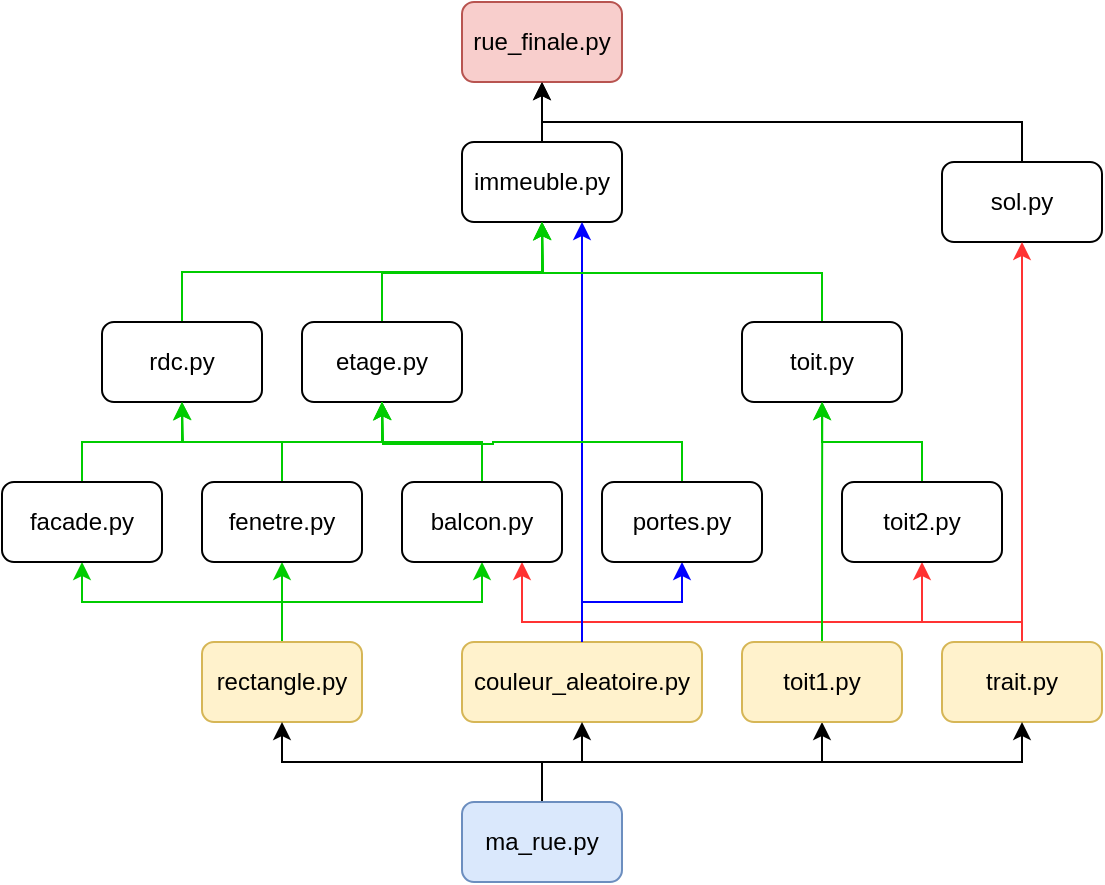 <mxfile version="13.8.8" type="github">
  <diagram id="HdOy5hCFVc_l6h5zoy2q" name="Page-1">
    <mxGraphModel dx="813" dy="403" grid="1" gridSize="10" guides="1" tooltips="1" connect="1" arrows="1" fold="1" page="1" pageScale="1" pageWidth="827" pageHeight="1169" math="0" shadow="0">
      <root>
        <mxCell id="0" />
        <mxCell id="1" parent="0" />
        <mxCell id="e1m-v7APDcnokaSs3wws-32" value="" style="edgeStyle=orthogonalEdgeStyle;rounded=0;orthogonalLoop=1;jettySize=auto;html=1;startArrow=classic;startFill=1;endArrow=none;endFill=0;" parent="1" source="e1m-v7APDcnokaSs3wws-30" target="e1m-v7APDcnokaSs3wws-31" edge="1">
          <mxGeometry relative="1" as="geometry" />
        </mxCell>
        <mxCell id="e1m-v7APDcnokaSs3wws-30" value="rue_finale.py" style="rounded=1;whiteSpace=wrap;html=1;fillColor=#f8cecc;strokeColor=#b85450;" parent="1" vertex="1">
          <mxGeometry x="440" y="80" width="80" height="40" as="geometry" />
        </mxCell>
        <mxCell id="e1m-v7APDcnokaSs3wws-31" value="immeuble.py" style="rounded=1;whiteSpace=wrap;html=1;" parent="1" vertex="1">
          <mxGeometry x="440" y="150" width="80" height="40" as="geometry" />
        </mxCell>
        <mxCell id="e1m-v7APDcnokaSs3wws-34" style="edgeStyle=orthogonalEdgeStyle;rounded=0;orthogonalLoop=1;jettySize=auto;html=1;exitX=0.5;exitY=0;exitDx=0;exitDy=0;entryX=0.5;entryY=1;entryDx=0;entryDy=0;startArrow=none;startFill=0;endArrow=classic;endFill=1;" parent="1" source="e1m-v7APDcnokaSs3wws-33" target="e1m-v7APDcnokaSs3wws-30" edge="1">
          <mxGeometry relative="1" as="geometry" />
        </mxCell>
        <mxCell id="e1m-v7APDcnokaSs3wws-33" value="sol.py" style="rounded=1;whiteSpace=wrap;html=1;" parent="1" vertex="1">
          <mxGeometry x="680" y="160" width="80" height="40" as="geometry" />
        </mxCell>
        <mxCell id="e1m-v7APDcnokaSs3wws-41" style="edgeStyle=orthogonalEdgeStyle;rounded=0;orthogonalLoop=1;jettySize=auto;html=1;exitX=0.5;exitY=0;exitDx=0;exitDy=0;startArrow=none;startFill=0;endArrow=classic;endFill=1;entryX=0.5;entryY=1;entryDx=0;entryDy=0;strokeColor=#00CC00;" parent="1" source="e1m-v7APDcnokaSs3wws-35" edge="1" target="e1m-v7APDcnokaSs3wws-31">
          <mxGeometry relative="1" as="geometry">
            <mxPoint x="400" y="200" as="targetPoint" />
          </mxGeometry>
        </mxCell>
        <mxCell id="e1m-v7APDcnokaSs3wws-35" value="rdc.py" style="rounded=1;whiteSpace=wrap;html=1;" parent="1" vertex="1">
          <mxGeometry x="260" y="240" width="80" height="40" as="geometry" />
        </mxCell>
        <mxCell id="W016FEt65lmJNrg35tSJ-15" style="edgeStyle=orthogonalEdgeStyle;rounded=0;orthogonalLoop=1;jettySize=auto;html=1;exitX=0.5;exitY=0;exitDx=0;exitDy=0;startArrow=none;startFill=0;endArrow=classic;endFill=1;strokeColor=#00CC00;" edge="1" parent="1" source="e1m-v7APDcnokaSs3wws-36">
          <mxGeometry relative="1" as="geometry">
            <mxPoint x="480" y="190" as="targetPoint" />
          </mxGeometry>
        </mxCell>
        <mxCell id="e1m-v7APDcnokaSs3wws-36" value="etage.py" style="rounded=1;whiteSpace=wrap;html=1;" parent="1" vertex="1">
          <mxGeometry x="360" y="240" width="80" height="40" as="geometry" />
        </mxCell>
        <mxCell id="W016FEt65lmJNrg35tSJ-13" style="edgeStyle=orthogonalEdgeStyle;rounded=0;orthogonalLoop=1;jettySize=auto;html=1;exitX=0.5;exitY=0;exitDx=0;exitDy=0;entryX=0.75;entryY=1;entryDx=0;entryDy=0;startArrow=none;startFill=0;endArrow=classic;endFill=1;strokeColor=#0000FF;" edge="1" parent="1" source="e1m-v7APDcnokaSs3wws-37" target="e1m-v7APDcnokaSs3wws-31">
          <mxGeometry relative="1" as="geometry" />
        </mxCell>
        <mxCell id="e1m-v7APDcnokaSs3wws-37" value="couleur_aleatoire.py" style="rounded=1;whiteSpace=wrap;html=1;fillColor=#fff2cc;strokeColor=#d6b656;" parent="1" vertex="1">
          <mxGeometry x="440" y="400" width="120" height="40" as="geometry" />
        </mxCell>
        <mxCell id="W016FEt65lmJNrg35tSJ-14" style="edgeStyle=orthogonalEdgeStyle;rounded=0;orthogonalLoop=1;jettySize=auto;html=1;exitX=0.5;exitY=0;exitDx=0;exitDy=0;startArrow=none;startFill=0;endArrow=classic;endFill=1;strokeColor=#00CC00;" edge="1" parent="1" source="e1m-v7APDcnokaSs3wws-38">
          <mxGeometry relative="1" as="geometry">
            <mxPoint x="480" y="190" as="targetPoint" />
          </mxGeometry>
        </mxCell>
        <mxCell id="e1m-v7APDcnokaSs3wws-38" value="toit.py" style="rounded=1;whiteSpace=wrap;html=1;" parent="1" vertex="1">
          <mxGeometry x="580" y="240" width="80" height="40" as="geometry" />
        </mxCell>
        <mxCell id="e1m-v7APDcnokaSs3wws-48" style="edgeStyle=orthogonalEdgeStyle;rounded=0;orthogonalLoop=1;jettySize=auto;html=1;exitX=0.5;exitY=0;exitDx=0;exitDy=0;entryX=0.5;entryY=1;entryDx=0;entryDy=0;startArrow=none;startFill=0;endArrow=classic;endFill=1;strokeColor=#FF3333;" parent="1" source="e1m-v7APDcnokaSs3wws-42" target="e1m-v7APDcnokaSs3wws-33" edge="1">
          <mxGeometry relative="1" as="geometry" />
        </mxCell>
        <mxCell id="W016FEt65lmJNrg35tSJ-16" style="edgeStyle=orthogonalEdgeStyle;rounded=0;orthogonalLoop=1;jettySize=auto;html=1;exitX=0.5;exitY=0;exitDx=0;exitDy=0;entryX=0.5;entryY=1;entryDx=0;entryDy=0;startArrow=none;startFill=0;endArrow=classic;endFill=1;strokeColor=#FF3333;" edge="1" parent="1" source="e1m-v7APDcnokaSs3wws-42" target="e1m-v7APDcnokaSs3wws-45">
          <mxGeometry relative="1" as="geometry">
            <Array as="points">
              <mxPoint x="720" y="390" />
              <mxPoint x="670" y="390" />
            </Array>
          </mxGeometry>
        </mxCell>
        <mxCell id="W016FEt65lmJNrg35tSJ-20" style="edgeStyle=orthogonalEdgeStyle;rounded=0;orthogonalLoop=1;jettySize=auto;html=1;exitX=0.5;exitY=0;exitDx=0;exitDy=0;startArrow=none;startFill=0;endArrow=classic;endFill=1;strokeColor=#FF3333;entryX=0.75;entryY=1;entryDx=0;entryDy=0;" edge="1" parent="1" source="e1m-v7APDcnokaSs3wws-42" target="e1m-v7APDcnokaSs3wws-55">
          <mxGeometry relative="1" as="geometry">
            <Array as="points">
              <mxPoint x="720" y="390" />
              <mxPoint x="470" y="390" />
            </Array>
          </mxGeometry>
        </mxCell>
        <mxCell id="e1m-v7APDcnokaSs3wws-42" value="trait.py" style="rounded=1;whiteSpace=wrap;html=1;fillColor=#fff2cc;strokeColor=#d6b656;" parent="1" vertex="1">
          <mxGeometry x="680" y="400" width="80" height="40" as="geometry" />
        </mxCell>
        <mxCell id="W016FEt65lmJNrg35tSJ-17" style="edgeStyle=orthogonalEdgeStyle;rounded=0;orthogonalLoop=1;jettySize=auto;html=1;exitX=0.5;exitY=0;exitDx=0;exitDy=0;entryX=0.5;entryY=1;entryDx=0;entryDy=0;startArrow=none;startFill=0;endArrow=classic;endFill=1;strokeColor=#00CC00;" edge="1" parent="1" source="e1m-v7APDcnokaSs3wws-43" target="e1m-v7APDcnokaSs3wws-53">
          <mxGeometry relative="1" as="geometry" />
        </mxCell>
        <mxCell id="W016FEt65lmJNrg35tSJ-18" style="edgeStyle=orthogonalEdgeStyle;rounded=0;orthogonalLoop=1;jettySize=auto;html=1;exitX=0.5;exitY=0;exitDx=0;exitDy=0;entryX=0.5;entryY=1;entryDx=0;entryDy=0;startArrow=none;startFill=0;endArrow=classic;endFill=1;strokeColor=#00CC00;" edge="1" parent="1" source="e1m-v7APDcnokaSs3wws-43" target="e1m-v7APDcnokaSs3wws-54">
          <mxGeometry relative="1" as="geometry" />
        </mxCell>
        <mxCell id="W016FEt65lmJNrg35tSJ-19" style="edgeStyle=orthogonalEdgeStyle;rounded=0;orthogonalLoop=1;jettySize=auto;html=1;exitX=0.5;exitY=0;exitDx=0;exitDy=0;entryX=0.5;entryY=1;entryDx=0;entryDy=0;startArrow=none;startFill=0;endArrow=classic;endFill=1;strokeColor=#00CC00;" edge="1" parent="1" source="e1m-v7APDcnokaSs3wws-43" target="e1m-v7APDcnokaSs3wws-55">
          <mxGeometry relative="1" as="geometry" />
        </mxCell>
        <mxCell id="e1m-v7APDcnokaSs3wws-43" value="rectangle.py" style="rounded=1;whiteSpace=wrap;html=1;fillColor=#fff2cc;strokeColor=#d6b656;" parent="1" vertex="1">
          <mxGeometry x="310" y="400" width="80" height="40" as="geometry" />
        </mxCell>
        <mxCell id="W016FEt65lmJNrg35tSJ-21" style="edgeStyle=orthogonalEdgeStyle;rounded=0;orthogonalLoop=1;jettySize=auto;html=1;exitX=0.5;exitY=0;exitDx=0;exitDy=0;entryX=0.5;entryY=1;entryDx=0;entryDy=0;startArrow=none;startFill=0;endArrow=classic;endFill=1;" edge="1" parent="1" source="e1m-v7APDcnokaSs3wws-44" target="e1m-v7APDcnokaSs3wws-43">
          <mxGeometry relative="1" as="geometry" />
        </mxCell>
        <mxCell id="W016FEt65lmJNrg35tSJ-22" style="edgeStyle=orthogonalEdgeStyle;rounded=0;orthogonalLoop=1;jettySize=auto;html=1;exitX=0.5;exitY=0;exitDx=0;exitDy=0;entryX=0.5;entryY=1;entryDx=0;entryDy=0;startArrow=none;startFill=0;endArrow=classic;endFill=1;strokeColor=#000000;" edge="1" parent="1" source="e1m-v7APDcnokaSs3wws-44" target="e1m-v7APDcnokaSs3wws-37">
          <mxGeometry relative="1" as="geometry" />
        </mxCell>
        <mxCell id="W016FEt65lmJNrg35tSJ-23" style="edgeStyle=orthogonalEdgeStyle;rounded=0;orthogonalLoop=1;jettySize=auto;html=1;exitX=0.5;exitY=0;exitDx=0;exitDy=0;entryX=0.5;entryY=1;entryDx=0;entryDy=0;startArrow=none;startFill=0;endArrow=classic;endFill=1;strokeColor=#000000;" edge="1" parent="1" source="e1m-v7APDcnokaSs3wws-44" target="e1m-v7APDcnokaSs3wws-46">
          <mxGeometry relative="1" as="geometry" />
        </mxCell>
        <mxCell id="W016FEt65lmJNrg35tSJ-24" style="edgeStyle=orthogonalEdgeStyle;rounded=0;orthogonalLoop=1;jettySize=auto;html=1;exitX=0.5;exitY=0;exitDx=0;exitDy=0;startArrow=none;startFill=0;endArrow=classic;endFill=1;strokeColor=#000000;" edge="1" parent="1" source="e1m-v7APDcnokaSs3wws-44" target="e1m-v7APDcnokaSs3wws-42">
          <mxGeometry relative="1" as="geometry" />
        </mxCell>
        <mxCell id="e1m-v7APDcnokaSs3wws-44" value="ma_rue.py" style="rounded=1;whiteSpace=wrap;html=1;fillColor=#dae8fc;strokeColor=#6c8ebf;" parent="1" vertex="1">
          <mxGeometry x="440" y="480" width="80" height="40" as="geometry" />
        </mxCell>
        <mxCell id="e1m-v7APDcnokaSs3wws-56" style="edgeStyle=orthogonalEdgeStyle;rounded=0;orthogonalLoop=1;jettySize=auto;html=1;exitX=0.5;exitY=0;exitDx=0;exitDy=0;entryX=0.5;entryY=1;entryDx=0;entryDy=0;startArrow=none;startFill=0;endArrow=classic;endFill=1;strokeColor=#00CC00;" parent="1" source="e1m-v7APDcnokaSs3wws-45" target="e1m-v7APDcnokaSs3wws-38" edge="1">
          <mxGeometry relative="1" as="geometry" />
        </mxCell>
        <mxCell id="e1m-v7APDcnokaSs3wws-45" value="toit2.py" style="rounded=1;whiteSpace=wrap;html=1;" parent="1" vertex="1">
          <mxGeometry x="630" y="320" width="80" height="40" as="geometry" />
        </mxCell>
        <mxCell id="W016FEt65lmJNrg35tSJ-6" style="edgeStyle=orthogonalEdgeStyle;rounded=0;orthogonalLoop=1;jettySize=auto;html=1;exitX=0.5;exitY=0;exitDx=0;exitDy=0;strokeColor=#00CC00;" edge="1" parent="1" source="e1m-v7APDcnokaSs3wws-46">
          <mxGeometry relative="1" as="geometry">
            <mxPoint x="620.143" y="280" as="targetPoint" />
          </mxGeometry>
        </mxCell>
        <mxCell id="e1m-v7APDcnokaSs3wws-46" value="toit1.py" style="rounded=1;whiteSpace=wrap;html=1;fillColor=#fff2cc;strokeColor=#d6b656;" parent="1" vertex="1">
          <mxGeometry x="580" y="400" width="80" height="40" as="geometry" />
        </mxCell>
        <mxCell id="W016FEt65lmJNrg35tSJ-4" style="edgeStyle=orthogonalEdgeStyle;rounded=0;orthogonalLoop=1;jettySize=auto;html=1;exitX=0.5;exitY=1;exitDx=0;exitDy=0;entryX=0.5;entryY=0;entryDx=0;entryDy=0;startArrow=classic;startFill=1;endArrow=none;endFill=0;strokeColor=#0000FF;" edge="1" parent="1" source="e1m-v7APDcnokaSs3wws-49" target="e1m-v7APDcnokaSs3wws-37">
          <mxGeometry relative="1" as="geometry">
            <mxPoint x="450.429" y="380" as="targetPoint" />
          </mxGeometry>
        </mxCell>
        <mxCell id="W016FEt65lmJNrg35tSJ-11" style="edgeStyle=orthogonalEdgeStyle;rounded=0;orthogonalLoop=1;jettySize=auto;html=1;exitX=0.5;exitY=0;exitDx=0;exitDy=0;startArrow=none;startFill=0;endArrow=classic;endFill=1;strokeColor=#00CC00;" edge="1" parent="1" source="e1m-v7APDcnokaSs3wws-49">
          <mxGeometry relative="1" as="geometry">
            <mxPoint x="400" y="280" as="targetPoint" />
          </mxGeometry>
        </mxCell>
        <mxCell id="e1m-v7APDcnokaSs3wws-49" value="portes.py" style="rounded=1;whiteSpace=wrap;html=1;" parent="1" vertex="1">
          <mxGeometry x="510" y="320" width="80" height="40" as="geometry" />
        </mxCell>
        <mxCell id="W016FEt65lmJNrg35tSJ-9" style="edgeStyle=orthogonalEdgeStyle;rounded=0;orthogonalLoop=1;jettySize=auto;html=1;exitX=0.5;exitY=1;exitDx=0;exitDy=0;entryX=0.5;entryY=1;entryDx=0;entryDy=0;startArrow=none;startFill=0;endArrow=classic;endFill=1;strokeColor=#00CC00;" edge="1" parent="1" source="e1m-v7APDcnokaSs3wws-36" target="e1m-v7APDcnokaSs3wws-35">
          <mxGeometry relative="1" as="geometry" />
        </mxCell>
        <mxCell id="W016FEt65lmJNrg35tSJ-10" style="edgeStyle=orthogonalEdgeStyle;rounded=0;orthogonalLoop=1;jettySize=auto;html=1;exitX=0.5;exitY=0;exitDx=0;exitDy=0;startArrow=none;startFill=0;endArrow=classic;endFill=1;strokeColor=#00CC00;" edge="1" parent="1" source="e1m-v7APDcnokaSs3wws-53">
          <mxGeometry relative="1" as="geometry">
            <mxPoint x="300" y="280" as="targetPoint" />
          </mxGeometry>
        </mxCell>
        <mxCell id="e1m-v7APDcnokaSs3wws-53" value="facade.py" style="rounded=1;whiteSpace=wrap;html=1;" parent="1" vertex="1">
          <mxGeometry x="210" y="320" width="80" height="40" as="geometry" />
        </mxCell>
        <mxCell id="W016FEt65lmJNrg35tSJ-8" style="edgeStyle=orthogonalEdgeStyle;rounded=0;orthogonalLoop=1;jettySize=auto;html=1;exitX=0.5;exitY=0;exitDx=0;exitDy=0;entryX=0.5;entryY=1;entryDx=0;entryDy=0;startArrow=none;startFill=0;endArrow=classic;endFill=1;strokeColor=#00CC00;" edge="1" parent="1" source="e1m-v7APDcnokaSs3wws-54" target="e1m-v7APDcnokaSs3wws-36">
          <mxGeometry relative="1" as="geometry" />
        </mxCell>
        <mxCell id="e1m-v7APDcnokaSs3wws-54" value="fenetre.py" style="rounded=1;whiteSpace=wrap;html=1;" parent="1" vertex="1">
          <mxGeometry x="310" y="320" width="80" height="40" as="geometry" />
        </mxCell>
        <mxCell id="W016FEt65lmJNrg35tSJ-12" style="edgeStyle=orthogonalEdgeStyle;rounded=0;orthogonalLoop=1;jettySize=auto;html=1;exitX=0.5;exitY=0;exitDx=0;exitDy=0;startArrow=none;startFill=0;endArrow=classic;endFill=1;strokeColor=#00CC00;" edge="1" parent="1" source="e1m-v7APDcnokaSs3wws-55">
          <mxGeometry relative="1" as="geometry">
            <mxPoint x="400" y="280" as="targetPoint" />
          </mxGeometry>
        </mxCell>
        <mxCell id="e1m-v7APDcnokaSs3wws-55" value="balcon.py" style="rounded=1;whiteSpace=wrap;html=1;" parent="1" vertex="1">
          <mxGeometry x="410" y="320" width="80" height="40" as="geometry" />
        </mxCell>
      </root>
    </mxGraphModel>
  </diagram>
</mxfile>
